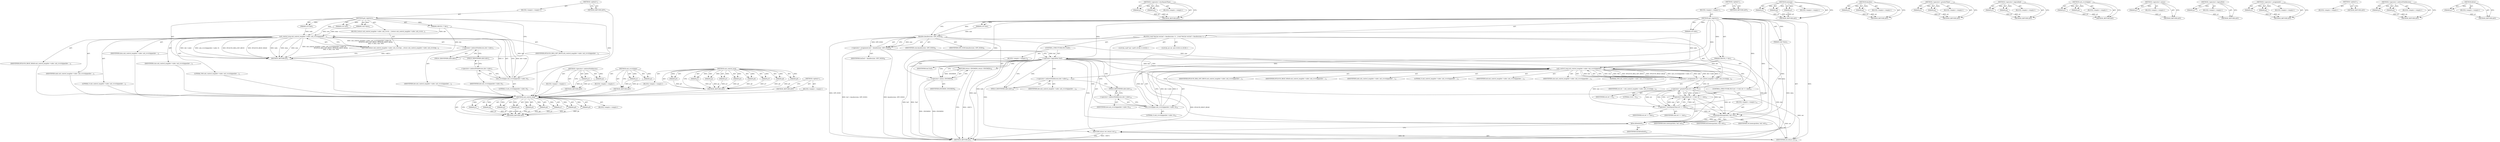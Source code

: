 digraph "kfree" {
vulnerable_6 [label=<(METHOD,&lt;global&gt;)<SUB>1</SUB>>];
vulnerable_7 [label=<(BLOCK,&lt;empty&gt;,&lt;empty&gt;)<SUB>1</SUB>>];
vulnerable_8 [label=<(METHOD,get_registers)<SUB>1</SUB>>];
vulnerable_9 [label=<(PARAM,rtl8150_t * dev)<SUB>1</SUB>>];
vulnerable_10 [label=<(PARAM,u16 indx)<SUB>1</SUB>>];
vulnerable_11 [label=<(PARAM,u16 size)<SUB>1</SUB>>];
vulnerable_12 [label=<(PARAM,void *data)<SUB>1</SUB>>];
vulnerable_13 [label=<(BLOCK,{
	return usb_control_msg(dev-&gt;udev, usb_rcvctr...,{
	return usb_control_msg(dev-&gt;udev, usb_rcvctr...)<SUB>2</SUB>>];
vulnerable_14 [label=<(RETURN,return usb_control_msg(dev-&gt;udev, usb_rcvctrlpi...,return usb_control_msg(dev-&gt;udev, usb_rcvctrlpi...)<SUB>3</SUB>>];
vulnerable_15 [label=<(usb_control_msg,usb_control_msg(dev-&gt;udev, usb_rcvctrlpipe(dev-...)<SUB>3</SUB>>];
vulnerable_16 [label=<(&lt;operator&gt;.indirectFieldAccess,dev-&gt;udev)<SUB>3</SUB>>];
vulnerable_17 [label=<(IDENTIFIER,dev,usb_control_msg(dev-&gt;udev, usb_rcvctrlpipe(dev-...)<SUB>3</SUB>>];
vulnerable_18 [label=<(FIELD_IDENTIFIER,udev,udev)<SUB>3</SUB>>];
vulnerable_19 [label=<(usb_rcvctrlpipe,usb_rcvctrlpipe(dev-&gt;udev, 0))<SUB>3</SUB>>];
vulnerable_20 [label=<(&lt;operator&gt;.indirectFieldAccess,dev-&gt;udev)<SUB>3</SUB>>];
vulnerable_21 [label=<(IDENTIFIER,dev,usb_rcvctrlpipe(dev-&gt;udev, 0))<SUB>3</SUB>>];
vulnerable_22 [label=<(FIELD_IDENTIFIER,udev,udev)<SUB>3</SUB>>];
vulnerable_23 [label=<(LITERAL,0,usb_rcvctrlpipe(dev-&gt;udev, 0))<SUB>3</SUB>>];
vulnerable_24 [label=<(IDENTIFIER,RTL8150_REQ_GET_REGS,usb_control_msg(dev-&gt;udev, usb_rcvctrlpipe(dev-...)<SUB>4</SUB>>];
vulnerable_25 [label=<(IDENTIFIER,RTL8150_REQT_READ,usb_control_msg(dev-&gt;udev, usb_rcvctrlpipe(dev-...)<SUB>4</SUB>>];
vulnerable_26 [label=<(IDENTIFIER,indx,usb_control_msg(dev-&gt;udev, usb_rcvctrlpipe(dev-...)<SUB>5</SUB>>];
vulnerable_27 [label=<(LITERAL,0,usb_control_msg(dev-&gt;udev, usb_rcvctrlpipe(dev-...)<SUB>5</SUB>>];
vulnerable_28 [label=<(IDENTIFIER,data,usb_control_msg(dev-&gt;udev, usb_rcvctrlpipe(dev-...)<SUB>5</SUB>>];
vulnerable_29 [label=<(IDENTIFIER,size,usb_control_msg(dev-&gt;udev, usb_rcvctrlpipe(dev-...)<SUB>5</SUB>>];
vulnerable_30 [label=<(LITERAL,500,usb_control_msg(dev-&gt;udev, usb_rcvctrlpipe(dev-...)<SUB>5</SUB>>];
vulnerable_31 [label=<(METHOD_RETURN,int)<SUB>1</SUB>>];
vulnerable_33 [label=<(METHOD_RETURN,ANY)<SUB>1</SUB>>];
vulnerable_66 [label=<(METHOD,&lt;operator&gt;.indirectFieldAccess)>];
vulnerable_67 [label=<(PARAM,p1)>];
vulnerable_68 [label=<(PARAM,p2)>];
vulnerable_69 [label=<(BLOCK,&lt;empty&gt;,&lt;empty&gt;)>];
vulnerable_70 [label=<(METHOD_RETURN,ANY)>];
vulnerable_71 [label=<(METHOD,usb_rcvctrlpipe)>];
vulnerable_72 [label=<(PARAM,p1)>];
vulnerable_73 [label=<(PARAM,p2)>];
vulnerable_74 [label=<(BLOCK,&lt;empty&gt;,&lt;empty&gt;)>];
vulnerable_75 [label=<(METHOD_RETURN,ANY)>];
vulnerable_54 [label=<(METHOD,usb_control_msg)>];
vulnerable_55 [label=<(PARAM,p1)>];
vulnerable_56 [label=<(PARAM,p2)>];
vulnerable_57 [label=<(PARAM,p3)>];
vulnerable_58 [label=<(PARAM,p4)>];
vulnerable_59 [label=<(PARAM,p5)>];
vulnerable_60 [label=<(PARAM,p6)>];
vulnerable_61 [label=<(PARAM,p7)>];
vulnerable_62 [label=<(PARAM,p8)>];
vulnerable_63 [label=<(PARAM,p9)>];
vulnerable_64 [label=<(BLOCK,&lt;empty&gt;,&lt;empty&gt;)>];
vulnerable_65 [label=<(METHOD_RETURN,ANY)>];
vulnerable_48 [label=<(METHOD,&lt;global&gt;)<SUB>1</SUB>>];
vulnerable_49 [label=<(BLOCK,&lt;empty&gt;,&lt;empty&gt;)>];
vulnerable_50 [label=<(METHOD_RETURN,ANY)>];
fixed_104 [label=<(METHOD,usb_control_msg)>];
fixed_105 [label=<(PARAM,p1)>];
fixed_106 [label=<(PARAM,p2)>];
fixed_107 [label=<(PARAM,p3)>];
fixed_108 [label=<(PARAM,p4)>];
fixed_109 [label=<(PARAM,p5)>];
fixed_110 [label=<(PARAM,p6)>];
fixed_111 [label=<(PARAM,p7)>];
fixed_112 [label=<(PARAM,p8)>];
fixed_113 [label=<(PARAM,p9)>];
fixed_114 [label=<(BLOCK,&lt;empty&gt;,&lt;empty&gt;)>];
fixed_115 [label=<(METHOD_RETURN,ANY)>];
fixed_136 [label=<(METHOD,&lt;operator&gt;.lessEqualsThan)>];
fixed_137 [label=<(PARAM,p1)>];
fixed_138 [label=<(PARAM,p2)>];
fixed_139 [label=<(BLOCK,&lt;empty&gt;,&lt;empty&gt;)>];
fixed_140 [label=<(METHOD_RETURN,ANY)>];
fixed_6 [label=<(METHOD,&lt;global&gt;)<SUB>1</SUB>>];
fixed_7 [label=<(BLOCK,&lt;empty&gt;,&lt;empty&gt;)<SUB>1</SUB>>];
fixed_8 [label=<(METHOD,get_registers)<SUB>1</SUB>>];
fixed_9 [label=<(PARAM,rtl8150_t * dev)<SUB>1</SUB>>];
fixed_10 [label=<(PARAM,u16 indx)<SUB>1</SUB>>];
fixed_11 [label=<(PARAM,u16 size)<SUB>1</SUB>>];
fixed_12 [label=<(PARAM,void *data)<SUB>1</SUB>>];
fixed_13 [label=<(BLOCK,{
	void *buf;
	int ret;

	buf = kmalloc(size, G...,{
	void *buf;
	int ret;

	buf = kmalloc(size, G...)<SUB>2</SUB>>];
fixed_14 [label="<(LOCAL,void* buf: void*)<SUB>3</SUB>>"];
fixed_15 [label="<(LOCAL,int ret: int)<SUB>4</SUB>>"];
fixed_16 [label=<(&lt;operator&gt;.assignment,buf = kmalloc(size, GFP_NOIO))<SUB>6</SUB>>];
fixed_17 [label=<(IDENTIFIER,buf,buf = kmalloc(size, GFP_NOIO))<SUB>6</SUB>>];
fixed_18 [label=<(kmalloc,kmalloc(size, GFP_NOIO))<SUB>6</SUB>>];
fixed_19 [label=<(IDENTIFIER,size,kmalloc(size, GFP_NOIO))<SUB>6</SUB>>];
fixed_20 [label=<(IDENTIFIER,GFP_NOIO,kmalloc(size, GFP_NOIO))<SUB>6</SUB>>];
fixed_21 [label=<(CONTROL_STRUCTURE,IF,if (!buf))<SUB>7</SUB>>];
fixed_22 [label=<(&lt;operator&gt;.logicalNot,!buf)<SUB>7</SUB>>];
fixed_23 [label=<(IDENTIFIER,buf,!buf)<SUB>7</SUB>>];
fixed_24 [label=<(BLOCK,&lt;empty&gt;,&lt;empty&gt;)<SUB>8</SUB>>];
fixed_25 [label=<(RETURN,return -ENOMEM;,return -ENOMEM;)<SUB>8</SUB>>];
fixed_26 [label=<(&lt;operator&gt;.minus,-ENOMEM)<SUB>8</SUB>>];
fixed_27 [label=<(IDENTIFIER,ENOMEM,-ENOMEM)<SUB>8</SUB>>];
fixed_28 [label=<(&lt;operator&gt;.assignment,ret = usb_control_msg(dev-&gt;udev, usb_rcvctrlpip...)<SUB>10</SUB>>];
fixed_29 [label=<(IDENTIFIER,ret,ret = usb_control_msg(dev-&gt;udev, usb_rcvctrlpip...)<SUB>10</SUB>>];
fixed_30 [label=<(usb_control_msg,usb_control_msg(dev-&gt;udev, usb_rcvctrlpipe(dev-...)<SUB>10</SUB>>];
fixed_31 [label=<(&lt;operator&gt;.indirectFieldAccess,dev-&gt;udev)<SUB>10</SUB>>];
fixed_32 [label=<(IDENTIFIER,dev,usb_control_msg(dev-&gt;udev, usb_rcvctrlpipe(dev-...)<SUB>10</SUB>>];
fixed_33 [label=<(FIELD_IDENTIFIER,udev,udev)<SUB>10</SUB>>];
fixed_34 [label=<(usb_rcvctrlpipe,usb_rcvctrlpipe(dev-&gt;udev, 0))<SUB>10</SUB>>];
fixed_35 [label=<(&lt;operator&gt;.indirectFieldAccess,dev-&gt;udev)<SUB>10</SUB>>];
fixed_36 [label=<(IDENTIFIER,dev,usb_rcvctrlpipe(dev-&gt;udev, 0))<SUB>10</SUB>>];
fixed_37 [label=<(FIELD_IDENTIFIER,udev,udev)<SUB>10</SUB>>];
fixed_38 [label=<(LITERAL,0,usb_rcvctrlpipe(dev-&gt;udev, 0))<SUB>10</SUB>>];
fixed_39 [label=<(IDENTIFIER,RTL8150_REQ_GET_REGS,usb_control_msg(dev-&gt;udev, usb_rcvctrlpipe(dev-...)<SUB>11</SUB>>];
fixed_40 [label=<(IDENTIFIER,RTL8150_REQT_READ,usb_control_msg(dev-&gt;udev, usb_rcvctrlpipe(dev-...)<SUB>11</SUB>>];
fixed_41 [label=<(IDENTIFIER,indx,usb_control_msg(dev-&gt;udev, usb_rcvctrlpipe(dev-...)<SUB>12</SUB>>];
fixed_42 [label=<(LITERAL,0,usb_control_msg(dev-&gt;udev, usb_rcvctrlpipe(dev-...)<SUB>12</SUB>>];
fixed_43 [label=<(IDENTIFIER,buf,usb_control_msg(dev-&gt;udev, usb_rcvctrlpipe(dev-...)<SUB>12</SUB>>];
fixed_44 [label=<(IDENTIFIER,size,usb_control_msg(dev-&gt;udev, usb_rcvctrlpipe(dev-...)<SUB>12</SUB>>];
fixed_45 [label=<(LITERAL,500,usb_control_msg(dev-&gt;udev, usb_rcvctrlpipe(dev-...)<SUB>12</SUB>>];
fixed_46 [label=<(CONTROL_STRUCTURE,IF,if (ret &gt; 0 &amp;&amp; ret &lt;= size))<SUB>13</SUB>>];
fixed_47 [label=<(&lt;operator&gt;.logicalAnd,ret &gt; 0 &amp;&amp; ret &lt;= size)<SUB>13</SUB>>];
fixed_48 [label=<(&lt;operator&gt;.greaterThan,ret &gt; 0)<SUB>13</SUB>>];
fixed_49 [label=<(IDENTIFIER,ret,ret &gt; 0)<SUB>13</SUB>>];
fixed_50 [label=<(LITERAL,0,ret &gt; 0)<SUB>13</SUB>>];
fixed_51 [label=<(&lt;operator&gt;.lessEqualsThan,ret &lt;= size)<SUB>13</SUB>>];
fixed_52 [label=<(IDENTIFIER,ret,ret &lt;= size)<SUB>13</SUB>>];
fixed_53 [label=<(IDENTIFIER,size,ret &lt;= size)<SUB>13</SUB>>];
fixed_54 [label=<(BLOCK,&lt;empty&gt;,&lt;empty&gt;)<SUB>14</SUB>>];
fixed_55 [label=<(memcpy,memcpy(data, buf, ret))<SUB>14</SUB>>];
fixed_56 [label=<(IDENTIFIER,data,memcpy(data, buf, ret))<SUB>14</SUB>>];
fixed_57 [label=<(IDENTIFIER,buf,memcpy(data, buf, ret))<SUB>14</SUB>>];
fixed_58 [label=<(IDENTIFIER,ret,memcpy(data, buf, ret))<SUB>14</SUB>>];
fixed_59 [label=<(kfree,kfree(buf))<SUB>15</SUB>>];
fixed_60 [label=<(IDENTIFIER,buf,kfree(buf))<SUB>15</SUB>>];
fixed_61 [label=<(RETURN,return ret;,return ret;)<SUB>16</SUB>>];
fixed_62 [label=<(IDENTIFIER,ret,return ret;)<SUB>16</SUB>>];
fixed_63 [label=<(METHOD_RETURN,int)<SUB>1</SUB>>];
fixed_65 [label=<(METHOD_RETURN,ANY)<SUB>1</SUB>>];
fixed_141 [label=<(METHOD,memcpy)>];
fixed_142 [label=<(PARAM,p1)>];
fixed_143 [label=<(PARAM,p2)>];
fixed_144 [label=<(PARAM,p3)>];
fixed_145 [label=<(BLOCK,&lt;empty&gt;,&lt;empty&gt;)>];
fixed_146 [label=<(METHOD_RETURN,ANY)>];
fixed_91 [label=<(METHOD,kmalloc)>];
fixed_92 [label=<(PARAM,p1)>];
fixed_93 [label=<(PARAM,p2)>];
fixed_94 [label=<(BLOCK,&lt;empty&gt;,&lt;empty&gt;)>];
fixed_95 [label=<(METHOD_RETURN,ANY)>];
fixed_131 [label=<(METHOD,&lt;operator&gt;.greaterThan)>];
fixed_132 [label=<(PARAM,p1)>];
fixed_133 [label=<(PARAM,p2)>];
fixed_134 [label=<(BLOCK,&lt;empty&gt;,&lt;empty&gt;)>];
fixed_135 [label=<(METHOD_RETURN,ANY)>];
fixed_126 [label=<(METHOD,&lt;operator&gt;.logicalAnd)>];
fixed_127 [label=<(PARAM,p1)>];
fixed_128 [label=<(PARAM,p2)>];
fixed_129 [label=<(BLOCK,&lt;empty&gt;,&lt;empty&gt;)>];
fixed_130 [label=<(METHOD_RETURN,ANY)>];
fixed_121 [label=<(METHOD,usb_rcvctrlpipe)>];
fixed_122 [label=<(PARAM,p1)>];
fixed_123 [label=<(PARAM,p2)>];
fixed_124 [label=<(BLOCK,&lt;empty&gt;,&lt;empty&gt;)>];
fixed_125 [label=<(METHOD_RETURN,ANY)>];
fixed_100 [label=<(METHOD,&lt;operator&gt;.minus)>];
fixed_101 [label=<(PARAM,p1)>];
fixed_102 [label=<(BLOCK,&lt;empty&gt;,&lt;empty&gt;)>];
fixed_103 [label=<(METHOD_RETURN,ANY)>];
fixed_96 [label=<(METHOD,&lt;operator&gt;.logicalNot)>];
fixed_97 [label=<(PARAM,p1)>];
fixed_98 [label=<(BLOCK,&lt;empty&gt;,&lt;empty&gt;)>];
fixed_99 [label=<(METHOD_RETURN,ANY)>];
fixed_86 [label=<(METHOD,&lt;operator&gt;.assignment)>];
fixed_87 [label=<(PARAM,p1)>];
fixed_88 [label=<(PARAM,p2)>];
fixed_89 [label=<(BLOCK,&lt;empty&gt;,&lt;empty&gt;)>];
fixed_90 [label=<(METHOD_RETURN,ANY)>];
fixed_80 [label=<(METHOD,&lt;global&gt;)<SUB>1</SUB>>];
fixed_81 [label=<(BLOCK,&lt;empty&gt;,&lt;empty&gt;)>];
fixed_82 [label=<(METHOD_RETURN,ANY)>];
fixed_116 [label=<(METHOD,&lt;operator&gt;.indirectFieldAccess)>];
fixed_117 [label=<(PARAM,p1)>];
fixed_118 [label=<(PARAM,p2)>];
fixed_119 [label=<(BLOCK,&lt;empty&gt;,&lt;empty&gt;)>];
fixed_120 [label=<(METHOD_RETURN,ANY)>];
fixed_147 [label=<(METHOD,kfree)>];
fixed_148 [label=<(PARAM,p1)>];
fixed_149 [label=<(BLOCK,&lt;empty&gt;,&lt;empty&gt;)>];
fixed_150 [label=<(METHOD_RETURN,ANY)>];
vulnerable_6 -> vulnerable_7  [key=0, label="AST: "];
vulnerable_6 -> vulnerable_33  [key=0, label="AST: "];
vulnerable_6 -> vulnerable_33  [key=1, label="CFG: "];
vulnerable_7 -> vulnerable_8  [key=0, label="AST: "];
vulnerable_8 -> vulnerable_9  [key=0, label="AST: "];
vulnerable_8 -> vulnerable_9  [key=1, label="DDG: "];
vulnerable_8 -> vulnerable_10  [key=0, label="AST: "];
vulnerable_8 -> vulnerable_10  [key=1, label="DDG: "];
vulnerable_8 -> vulnerable_11  [key=0, label="AST: "];
vulnerable_8 -> vulnerable_11  [key=1, label="DDG: "];
vulnerable_8 -> vulnerable_12  [key=0, label="AST: "];
vulnerable_8 -> vulnerable_12  [key=1, label="DDG: "];
vulnerable_8 -> vulnerable_13  [key=0, label="AST: "];
vulnerable_8 -> vulnerable_31  [key=0, label="AST: "];
vulnerable_8 -> vulnerable_18  [key=0, label="CFG: "];
vulnerable_8 -> vulnerable_15  [key=0, label="DDG: "];
vulnerable_8 -> vulnerable_19  [key=0, label="DDG: "];
vulnerable_9 -> vulnerable_31  [key=0, label="DDG: dev"];
vulnerable_9 -> vulnerable_15  [key=0, label="DDG: dev"];
vulnerable_9 -> vulnerable_19  [key=0, label="DDG: dev"];
vulnerable_10 -> vulnerable_15  [key=0, label="DDG: indx"];
vulnerable_11 -> vulnerable_15  [key=0, label="DDG: size"];
vulnerable_12 -> vulnerable_15  [key=0, label="DDG: data"];
vulnerable_13 -> vulnerable_14  [key=0, label="AST: "];
vulnerable_14 -> vulnerable_15  [key=0, label="AST: "];
vulnerable_14 -> vulnerable_31  [key=0, label="CFG: "];
vulnerable_14 -> vulnerable_31  [key=1, label="DDG: &lt;RET&gt;"];
vulnerable_15 -> vulnerable_16  [key=0, label="AST: "];
vulnerable_15 -> vulnerable_19  [key=0, label="AST: "];
vulnerable_15 -> vulnerable_24  [key=0, label="AST: "];
vulnerable_15 -> vulnerable_25  [key=0, label="AST: "];
vulnerable_15 -> vulnerable_26  [key=0, label="AST: "];
vulnerable_15 -> vulnerable_27  [key=0, label="AST: "];
vulnerable_15 -> vulnerable_28  [key=0, label="AST: "];
vulnerable_15 -> vulnerable_29  [key=0, label="AST: "];
vulnerable_15 -> vulnerable_30  [key=0, label="AST: "];
vulnerable_15 -> vulnerable_14  [key=0, label="CFG: "];
vulnerable_15 -> vulnerable_14  [key=1, label="DDG: usb_control_msg(dev-&gt;udev, usb_rcvctrlpipe(dev-&gt;udev, 0),
			       RTL8150_REQ_GET_REGS, RTL8150_REQT_READ,
			       indx, 0, data, size, 500)"];
vulnerable_15 -> vulnerable_31  [key=0, label="DDG: dev-&gt;udev"];
vulnerable_15 -> vulnerable_31  [key=1, label="DDG: usb_rcvctrlpipe(dev-&gt;udev, 0)"];
vulnerable_15 -> vulnerable_31  [key=2, label="DDG: RTL8150_REQ_GET_REGS"];
vulnerable_15 -> vulnerable_31  [key=3, label="DDG: RTL8150_REQT_READ"];
vulnerable_15 -> vulnerable_31  [key=4, label="DDG: indx"];
vulnerable_15 -> vulnerable_31  [key=5, label="DDG: data"];
vulnerable_15 -> vulnerable_31  [key=6, label="DDG: size"];
vulnerable_15 -> vulnerable_31  [key=7, label="DDG: usb_control_msg(dev-&gt;udev, usb_rcvctrlpipe(dev-&gt;udev, 0),
			       RTL8150_REQ_GET_REGS, RTL8150_REQT_READ,
			       indx, 0, data, size, 500)"];
vulnerable_16 -> vulnerable_17  [key=0, label="AST: "];
vulnerable_16 -> vulnerable_18  [key=0, label="AST: "];
vulnerable_16 -> vulnerable_22  [key=0, label="CFG: "];
vulnerable_17 -> fixed_104  [key=0];
vulnerable_18 -> vulnerable_16  [key=0, label="CFG: "];
vulnerable_19 -> vulnerable_20  [key=0, label="AST: "];
vulnerable_19 -> vulnerable_23  [key=0, label="AST: "];
vulnerable_19 -> vulnerable_15  [key=0, label="CFG: "];
vulnerable_19 -> vulnerable_15  [key=1, label="DDG: dev-&gt;udev"];
vulnerable_19 -> vulnerable_15  [key=2, label="DDG: 0"];
vulnerable_20 -> vulnerable_21  [key=0, label="AST: "];
vulnerable_20 -> vulnerable_22  [key=0, label="AST: "];
vulnerable_20 -> vulnerable_19  [key=0, label="CFG: "];
vulnerable_21 -> fixed_104  [key=0];
vulnerable_22 -> vulnerable_20  [key=0, label="CFG: "];
vulnerable_23 -> fixed_104  [key=0];
vulnerable_24 -> fixed_104  [key=0];
vulnerable_25 -> fixed_104  [key=0];
vulnerable_26 -> fixed_104  [key=0];
vulnerable_27 -> fixed_104  [key=0];
vulnerable_28 -> fixed_104  [key=0];
vulnerable_29 -> fixed_104  [key=0];
vulnerable_30 -> fixed_104  [key=0];
vulnerable_31 -> fixed_104  [key=0];
vulnerable_33 -> fixed_104  [key=0];
vulnerable_66 -> vulnerable_67  [key=0, label="AST: "];
vulnerable_66 -> vulnerable_67  [key=1, label="DDG: "];
vulnerable_66 -> vulnerable_69  [key=0, label="AST: "];
vulnerable_66 -> vulnerable_68  [key=0, label="AST: "];
vulnerable_66 -> vulnerable_68  [key=1, label="DDG: "];
vulnerable_66 -> vulnerable_70  [key=0, label="AST: "];
vulnerable_66 -> vulnerable_70  [key=1, label="CFG: "];
vulnerable_67 -> vulnerable_70  [key=0, label="DDG: p1"];
vulnerable_68 -> vulnerable_70  [key=0, label="DDG: p2"];
vulnerable_69 -> fixed_104  [key=0];
vulnerable_70 -> fixed_104  [key=0];
vulnerable_71 -> vulnerable_72  [key=0, label="AST: "];
vulnerable_71 -> vulnerable_72  [key=1, label="DDG: "];
vulnerable_71 -> vulnerable_74  [key=0, label="AST: "];
vulnerable_71 -> vulnerable_73  [key=0, label="AST: "];
vulnerable_71 -> vulnerable_73  [key=1, label="DDG: "];
vulnerable_71 -> vulnerable_75  [key=0, label="AST: "];
vulnerable_71 -> vulnerable_75  [key=1, label="CFG: "];
vulnerable_72 -> vulnerable_75  [key=0, label="DDG: p1"];
vulnerable_73 -> vulnerable_75  [key=0, label="DDG: p2"];
vulnerable_74 -> fixed_104  [key=0];
vulnerable_75 -> fixed_104  [key=0];
vulnerable_54 -> vulnerable_55  [key=0, label="AST: "];
vulnerable_54 -> vulnerable_55  [key=1, label="DDG: "];
vulnerable_54 -> vulnerable_64  [key=0, label="AST: "];
vulnerable_54 -> vulnerable_56  [key=0, label="AST: "];
vulnerable_54 -> vulnerable_56  [key=1, label="DDG: "];
vulnerable_54 -> vulnerable_65  [key=0, label="AST: "];
vulnerable_54 -> vulnerable_65  [key=1, label="CFG: "];
vulnerable_54 -> vulnerable_57  [key=0, label="AST: "];
vulnerable_54 -> vulnerable_57  [key=1, label="DDG: "];
vulnerable_54 -> vulnerable_58  [key=0, label="AST: "];
vulnerable_54 -> vulnerable_58  [key=1, label="DDG: "];
vulnerable_54 -> vulnerable_59  [key=0, label="AST: "];
vulnerable_54 -> vulnerable_59  [key=1, label="DDG: "];
vulnerable_54 -> vulnerable_60  [key=0, label="AST: "];
vulnerable_54 -> vulnerable_60  [key=1, label="DDG: "];
vulnerable_54 -> vulnerable_61  [key=0, label="AST: "];
vulnerable_54 -> vulnerable_61  [key=1, label="DDG: "];
vulnerable_54 -> vulnerable_62  [key=0, label="AST: "];
vulnerable_54 -> vulnerable_62  [key=1, label="DDG: "];
vulnerable_54 -> vulnerable_63  [key=0, label="AST: "];
vulnerable_54 -> vulnerable_63  [key=1, label="DDG: "];
vulnerable_55 -> vulnerable_65  [key=0, label="DDG: p1"];
vulnerable_56 -> vulnerable_65  [key=0, label="DDG: p2"];
vulnerable_57 -> vulnerable_65  [key=0, label="DDG: p3"];
vulnerable_58 -> vulnerable_65  [key=0, label="DDG: p4"];
vulnerable_59 -> vulnerable_65  [key=0, label="DDG: p5"];
vulnerable_60 -> vulnerable_65  [key=0, label="DDG: p6"];
vulnerable_61 -> vulnerable_65  [key=0, label="DDG: p7"];
vulnerable_62 -> vulnerable_65  [key=0, label="DDG: p8"];
vulnerable_63 -> vulnerable_65  [key=0, label="DDG: p9"];
vulnerable_64 -> fixed_104  [key=0];
vulnerable_65 -> fixed_104  [key=0];
vulnerable_48 -> vulnerable_49  [key=0, label="AST: "];
vulnerable_48 -> vulnerable_50  [key=0, label="AST: "];
vulnerable_48 -> vulnerable_50  [key=1, label="CFG: "];
vulnerable_49 -> fixed_104  [key=0];
vulnerable_50 -> fixed_104  [key=0];
fixed_104 -> fixed_105  [key=0, label="AST: "];
fixed_104 -> fixed_105  [key=1, label="DDG: "];
fixed_104 -> fixed_114  [key=0, label="AST: "];
fixed_104 -> fixed_106  [key=0, label="AST: "];
fixed_104 -> fixed_106  [key=1, label="DDG: "];
fixed_104 -> fixed_115  [key=0, label="AST: "];
fixed_104 -> fixed_115  [key=1, label="CFG: "];
fixed_104 -> fixed_107  [key=0, label="AST: "];
fixed_104 -> fixed_107  [key=1, label="DDG: "];
fixed_104 -> fixed_108  [key=0, label="AST: "];
fixed_104 -> fixed_108  [key=1, label="DDG: "];
fixed_104 -> fixed_109  [key=0, label="AST: "];
fixed_104 -> fixed_109  [key=1, label="DDG: "];
fixed_104 -> fixed_110  [key=0, label="AST: "];
fixed_104 -> fixed_110  [key=1, label="DDG: "];
fixed_104 -> fixed_111  [key=0, label="AST: "];
fixed_104 -> fixed_111  [key=1, label="DDG: "];
fixed_104 -> fixed_112  [key=0, label="AST: "];
fixed_104 -> fixed_112  [key=1, label="DDG: "];
fixed_104 -> fixed_113  [key=0, label="AST: "];
fixed_104 -> fixed_113  [key=1, label="DDG: "];
fixed_105 -> fixed_115  [key=0, label="DDG: p1"];
fixed_106 -> fixed_115  [key=0, label="DDG: p2"];
fixed_107 -> fixed_115  [key=0, label="DDG: p3"];
fixed_108 -> fixed_115  [key=0, label="DDG: p4"];
fixed_109 -> fixed_115  [key=0, label="DDG: p5"];
fixed_110 -> fixed_115  [key=0, label="DDG: p6"];
fixed_111 -> fixed_115  [key=0, label="DDG: p7"];
fixed_112 -> fixed_115  [key=0, label="DDG: p8"];
fixed_113 -> fixed_115  [key=0, label="DDG: p9"];
fixed_136 -> fixed_137  [key=0, label="AST: "];
fixed_136 -> fixed_137  [key=1, label="DDG: "];
fixed_136 -> fixed_139  [key=0, label="AST: "];
fixed_136 -> fixed_138  [key=0, label="AST: "];
fixed_136 -> fixed_138  [key=1, label="DDG: "];
fixed_136 -> fixed_140  [key=0, label="AST: "];
fixed_136 -> fixed_140  [key=1, label="CFG: "];
fixed_137 -> fixed_140  [key=0, label="DDG: p1"];
fixed_138 -> fixed_140  [key=0, label="DDG: p2"];
fixed_6 -> fixed_7  [key=0, label="AST: "];
fixed_6 -> fixed_65  [key=0, label="AST: "];
fixed_6 -> fixed_65  [key=1, label="CFG: "];
fixed_7 -> fixed_8  [key=0, label="AST: "];
fixed_8 -> fixed_9  [key=0, label="AST: "];
fixed_8 -> fixed_9  [key=1, label="DDG: "];
fixed_8 -> fixed_10  [key=0, label="AST: "];
fixed_8 -> fixed_10  [key=1, label="DDG: "];
fixed_8 -> fixed_11  [key=0, label="AST: "];
fixed_8 -> fixed_11  [key=1, label="DDG: "];
fixed_8 -> fixed_12  [key=0, label="AST: "];
fixed_8 -> fixed_12  [key=1, label="DDG: "];
fixed_8 -> fixed_13  [key=0, label="AST: "];
fixed_8 -> fixed_63  [key=0, label="AST: "];
fixed_8 -> fixed_18  [key=0, label="CFG: "];
fixed_8 -> fixed_18  [key=1, label="DDG: "];
fixed_8 -> fixed_59  [key=0, label="DDG: "];
fixed_8 -> fixed_62  [key=0, label="DDG: "];
fixed_8 -> fixed_22  [key=0, label="DDG: "];
fixed_8 -> fixed_30  [key=0, label="DDG: "];
fixed_8 -> fixed_34  [key=0, label="DDG: "];
fixed_8 -> fixed_48  [key=0, label="DDG: "];
fixed_8 -> fixed_51  [key=0, label="DDG: "];
fixed_8 -> fixed_55  [key=0, label="DDG: "];
fixed_8 -> fixed_26  [key=0, label="DDG: "];
fixed_9 -> fixed_63  [key=0, label="DDG: dev"];
fixed_9 -> fixed_30  [key=0, label="DDG: dev"];
fixed_9 -> fixed_34  [key=0, label="DDG: dev"];
fixed_10 -> fixed_63  [key=0, label="DDG: indx"];
fixed_10 -> fixed_30  [key=0, label="DDG: indx"];
fixed_11 -> fixed_18  [key=0, label="DDG: size"];
fixed_12 -> fixed_63  [key=0, label="DDG: data"];
fixed_12 -> fixed_55  [key=0, label="DDG: data"];
fixed_13 -> fixed_14  [key=0, label="AST: "];
fixed_13 -> fixed_15  [key=0, label="AST: "];
fixed_13 -> fixed_16  [key=0, label="AST: "];
fixed_13 -> fixed_21  [key=0, label="AST: "];
fixed_13 -> fixed_28  [key=0, label="AST: "];
fixed_13 -> fixed_46  [key=0, label="AST: "];
fixed_13 -> fixed_59  [key=0, label="AST: "];
fixed_13 -> fixed_61  [key=0, label="AST: "];
fixed_16 -> fixed_17  [key=0, label="AST: "];
fixed_16 -> fixed_18  [key=0, label="AST: "];
fixed_16 -> fixed_22  [key=0, label="CFG: "];
fixed_16 -> fixed_22  [key=1, label="DDG: buf"];
fixed_16 -> fixed_63  [key=0, label="DDG: kmalloc(size, GFP_NOIO)"];
fixed_16 -> fixed_63  [key=1, label="DDG: buf = kmalloc(size, GFP_NOIO)"];
fixed_18 -> fixed_19  [key=0, label="AST: "];
fixed_18 -> fixed_20  [key=0, label="AST: "];
fixed_18 -> fixed_16  [key=0, label="CFG: "];
fixed_18 -> fixed_16  [key=1, label="DDG: size"];
fixed_18 -> fixed_16  [key=2, label="DDG: GFP_NOIO"];
fixed_18 -> fixed_63  [key=0, label="DDG: size"];
fixed_18 -> fixed_63  [key=1, label="DDG: GFP_NOIO"];
fixed_18 -> fixed_30  [key=0, label="DDG: size"];
fixed_21 -> fixed_22  [key=0, label="AST: "];
fixed_21 -> fixed_24  [key=0, label="AST: "];
fixed_22 -> fixed_23  [key=0, label="AST: "];
fixed_22 -> fixed_26  [key=0, label="CFG: "];
fixed_22 -> fixed_26  [key=1, label="CDG: "];
fixed_22 -> fixed_33  [key=0, label="CFG: "];
fixed_22 -> fixed_33  [key=1, label="CDG: "];
fixed_22 -> fixed_63  [key=0, label="DDG: buf"];
fixed_22 -> fixed_63  [key=1, label="DDG: !buf"];
fixed_22 -> fixed_30  [key=0, label="DDG: buf"];
fixed_22 -> fixed_30  [key=1, label="CDG: "];
fixed_22 -> fixed_47  [key=0, label="CDG: "];
fixed_22 -> fixed_34  [key=0, label="CDG: "];
fixed_22 -> fixed_48  [key=0, label="CDG: "];
fixed_22 -> fixed_61  [key=0, label="CDG: "];
fixed_22 -> fixed_28  [key=0, label="CDG: "];
fixed_22 -> fixed_37  [key=0, label="CDG: "];
fixed_22 -> fixed_25  [key=0, label="CDG: "];
fixed_22 -> fixed_59  [key=0, label="CDG: "];
fixed_22 -> fixed_35  [key=0, label="CDG: "];
fixed_22 -> fixed_31  [key=0, label="CDG: "];
fixed_24 -> fixed_25  [key=0, label="AST: "];
fixed_25 -> fixed_26  [key=0, label="AST: "];
fixed_25 -> fixed_63  [key=0, label="CFG: "];
fixed_25 -> fixed_63  [key=1, label="DDG: &lt;RET&gt;"];
fixed_26 -> fixed_27  [key=0, label="AST: "];
fixed_26 -> fixed_25  [key=0, label="CFG: "];
fixed_26 -> fixed_25  [key=1, label="DDG: -ENOMEM"];
fixed_26 -> fixed_63  [key=0, label="DDG: ENOMEM"];
fixed_26 -> fixed_63  [key=1, label="DDG: -ENOMEM"];
fixed_28 -> fixed_29  [key=0, label="AST: "];
fixed_28 -> fixed_30  [key=0, label="AST: "];
fixed_28 -> fixed_48  [key=0, label="CFG: "];
fixed_28 -> fixed_48  [key=1, label="DDG: ret"];
fixed_30 -> fixed_31  [key=0, label="AST: "];
fixed_30 -> fixed_34  [key=0, label="AST: "];
fixed_30 -> fixed_39  [key=0, label="AST: "];
fixed_30 -> fixed_40  [key=0, label="AST: "];
fixed_30 -> fixed_41  [key=0, label="AST: "];
fixed_30 -> fixed_42  [key=0, label="AST: "];
fixed_30 -> fixed_43  [key=0, label="AST: "];
fixed_30 -> fixed_44  [key=0, label="AST: "];
fixed_30 -> fixed_45  [key=0, label="AST: "];
fixed_30 -> fixed_28  [key=0, label="CFG: "];
fixed_30 -> fixed_28  [key=1, label="DDG: size"];
fixed_30 -> fixed_28  [key=2, label="DDG: 500"];
fixed_30 -> fixed_28  [key=3, label="DDG: RTL8150_REQ_GET_REGS"];
fixed_30 -> fixed_28  [key=4, label="DDG: RTL8150_REQT_READ"];
fixed_30 -> fixed_28  [key=5, label="DDG: usb_rcvctrlpipe(dev-&gt;udev, 0)"];
fixed_30 -> fixed_28  [key=6, label="DDG: indx"];
fixed_30 -> fixed_28  [key=7, label="DDG: dev-&gt;udev"];
fixed_30 -> fixed_28  [key=8, label="DDG: 0"];
fixed_30 -> fixed_28  [key=9, label="DDG: buf"];
fixed_30 -> fixed_63  [key=0, label="DDG: RTL8150_REQT_READ"];
fixed_30 -> fixed_59  [key=0, label="DDG: buf"];
fixed_30 -> fixed_51  [key=0, label="DDG: size"];
fixed_30 -> fixed_55  [key=0, label="DDG: buf"];
fixed_31 -> fixed_32  [key=0, label="AST: "];
fixed_31 -> fixed_33  [key=0, label="AST: "];
fixed_31 -> fixed_37  [key=0, label="CFG: "];
fixed_33 -> fixed_31  [key=0, label="CFG: "];
fixed_34 -> fixed_35  [key=0, label="AST: "];
fixed_34 -> fixed_38  [key=0, label="AST: "];
fixed_34 -> fixed_30  [key=0, label="CFG: "];
fixed_34 -> fixed_30  [key=1, label="DDG: dev-&gt;udev"];
fixed_34 -> fixed_30  [key=2, label="DDG: 0"];
fixed_35 -> fixed_36  [key=0, label="AST: "];
fixed_35 -> fixed_37  [key=0, label="AST: "];
fixed_35 -> fixed_34  [key=0, label="CFG: "];
fixed_37 -> fixed_35  [key=0, label="CFG: "];
fixed_46 -> fixed_47  [key=0, label="AST: "];
fixed_46 -> fixed_54  [key=0, label="AST: "];
fixed_47 -> fixed_48  [key=0, label="AST: "];
fixed_47 -> fixed_51  [key=0, label="AST: "];
fixed_47 -> fixed_55  [key=0, label="CFG: "];
fixed_47 -> fixed_55  [key=1, label="CDG: "];
fixed_47 -> fixed_59  [key=0, label="CFG: "];
fixed_48 -> fixed_49  [key=0, label="AST: "];
fixed_48 -> fixed_50  [key=0, label="AST: "];
fixed_48 -> fixed_47  [key=0, label="CFG: "];
fixed_48 -> fixed_47  [key=1, label="DDG: ret"];
fixed_48 -> fixed_47  [key=2, label="DDG: 0"];
fixed_48 -> fixed_51  [key=0, label="CFG: "];
fixed_48 -> fixed_51  [key=1, label="DDG: ret"];
fixed_48 -> fixed_51  [key=2, label="CDG: "];
fixed_48 -> fixed_62  [key=0, label="DDG: ret"];
fixed_48 -> fixed_55  [key=0, label="DDG: ret"];
fixed_51 -> fixed_52  [key=0, label="AST: "];
fixed_51 -> fixed_53  [key=0, label="AST: "];
fixed_51 -> fixed_47  [key=0, label="CFG: "];
fixed_51 -> fixed_47  [key=1, label="DDG: ret"];
fixed_51 -> fixed_47  [key=2, label="DDG: size"];
fixed_51 -> fixed_62  [key=0, label="DDG: ret"];
fixed_51 -> fixed_55  [key=0, label="DDG: ret"];
fixed_54 -> fixed_55  [key=0, label="AST: "];
fixed_55 -> fixed_56  [key=0, label="AST: "];
fixed_55 -> fixed_57  [key=0, label="AST: "];
fixed_55 -> fixed_58  [key=0, label="AST: "];
fixed_55 -> fixed_59  [key=0, label="CFG: "];
fixed_55 -> fixed_59  [key=1, label="DDG: buf"];
fixed_55 -> fixed_62  [key=0, label="DDG: ret"];
fixed_59 -> fixed_60  [key=0, label="AST: "];
fixed_59 -> fixed_61  [key=0, label="CFG: "];
fixed_61 -> fixed_62  [key=0, label="AST: "];
fixed_61 -> fixed_63  [key=0, label="CFG: "];
fixed_61 -> fixed_63  [key=1, label="DDG: &lt;RET&gt;"];
fixed_62 -> fixed_61  [key=0, label="DDG: ret"];
fixed_141 -> fixed_142  [key=0, label="AST: "];
fixed_141 -> fixed_142  [key=1, label="DDG: "];
fixed_141 -> fixed_145  [key=0, label="AST: "];
fixed_141 -> fixed_143  [key=0, label="AST: "];
fixed_141 -> fixed_143  [key=1, label="DDG: "];
fixed_141 -> fixed_146  [key=0, label="AST: "];
fixed_141 -> fixed_146  [key=1, label="CFG: "];
fixed_141 -> fixed_144  [key=0, label="AST: "];
fixed_141 -> fixed_144  [key=1, label="DDG: "];
fixed_142 -> fixed_146  [key=0, label="DDG: p1"];
fixed_143 -> fixed_146  [key=0, label="DDG: p2"];
fixed_144 -> fixed_146  [key=0, label="DDG: p3"];
fixed_91 -> fixed_92  [key=0, label="AST: "];
fixed_91 -> fixed_92  [key=1, label="DDG: "];
fixed_91 -> fixed_94  [key=0, label="AST: "];
fixed_91 -> fixed_93  [key=0, label="AST: "];
fixed_91 -> fixed_93  [key=1, label="DDG: "];
fixed_91 -> fixed_95  [key=0, label="AST: "];
fixed_91 -> fixed_95  [key=1, label="CFG: "];
fixed_92 -> fixed_95  [key=0, label="DDG: p1"];
fixed_93 -> fixed_95  [key=0, label="DDG: p2"];
fixed_131 -> fixed_132  [key=0, label="AST: "];
fixed_131 -> fixed_132  [key=1, label="DDG: "];
fixed_131 -> fixed_134  [key=0, label="AST: "];
fixed_131 -> fixed_133  [key=0, label="AST: "];
fixed_131 -> fixed_133  [key=1, label="DDG: "];
fixed_131 -> fixed_135  [key=0, label="AST: "];
fixed_131 -> fixed_135  [key=1, label="CFG: "];
fixed_132 -> fixed_135  [key=0, label="DDG: p1"];
fixed_133 -> fixed_135  [key=0, label="DDG: p2"];
fixed_126 -> fixed_127  [key=0, label="AST: "];
fixed_126 -> fixed_127  [key=1, label="DDG: "];
fixed_126 -> fixed_129  [key=0, label="AST: "];
fixed_126 -> fixed_128  [key=0, label="AST: "];
fixed_126 -> fixed_128  [key=1, label="DDG: "];
fixed_126 -> fixed_130  [key=0, label="AST: "];
fixed_126 -> fixed_130  [key=1, label="CFG: "];
fixed_127 -> fixed_130  [key=0, label="DDG: p1"];
fixed_128 -> fixed_130  [key=0, label="DDG: p2"];
fixed_121 -> fixed_122  [key=0, label="AST: "];
fixed_121 -> fixed_122  [key=1, label="DDG: "];
fixed_121 -> fixed_124  [key=0, label="AST: "];
fixed_121 -> fixed_123  [key=0, label="AST: "];
fixed_121 -> fixed_123  [key=1, label="DDG: "];
fixed_121 -> fixed_125  [key=0, label="AST: "];
fixed_121 -> fixed_125  [key=1, label="CFG: "];
fixed_122 -> fixed_125  [key=0, label="DDG: p1"];
fixed_123 -> fixed_125  [key=0, label="DDG: p2"];
fixed_100 -> fixed_101  [key=0, label="AST: "];
fixed_100 -> fixed_101  [key=1, label="DDG: "];
fixed_100 -> fixed_102  [key=0, label="AST: "];
fixed_100 -> fixed_103  [key=0, label="AST: "];
fixed_100 -> fixed_103  [key=1, label="CFG: "];
fixed_101 -> fixed_103  [key=0, label="DDG: p1"];
fixed_96 -> fixed_97  [key=0, label="AST: "];
fixed_96 -> fixed_97  [key=1, label="DDG: "];
fixed_96 -> fixed_98  [key=0, label="AST: "];
fixed_96 -> fixed_99  [key=0, label="AST: "];
fixed_96 -> fixed_99  [key=1, label="CFG: "];
fixed_97 -> fixed_99  [key=0, label="DDG: p1"];
fixed_86 -> fixed_87  [key=0, label="AST: "];
fixed_86 -> fixed_87  [key=1, label="DDG: "];
fixed_86 -> fixed_89  [key=0, label="AST: "];
fixed_86 -> fixed_88  [key=0, label="AST: "];
fixed_86 -> fixed_88  [key=1, label="DDG: "];
fixed_86 -> fixed_90  [key=0, label="AST: "];
fixed_86 -> fixed_90  [key=1, label="CFG: "];
fixed_87 -> fixed_90  [key=0, label="DDG: p1"];
fixed_88 -> fixed_90  [key=0, label="DDG: p2"];
fixed_80 -> fixed_81  [key=0, label="AST: "];
fixed_80 -> fixed_82  [key=0, label="AST: "];
fixed_80 -> fixed_82  [key=1, label="CFG: "];
fixed_116 -> fixed_117  [key=0, label="AST: "];
fixed_116 -> fixed_117  [key=1, label="DDG: "];
fixed_116 -> fixed_119  [key=0, label="AST: "];
fixed_116 -> fixed_118  [key=0, label="AST: "];
fixed_116 -> fixed_118  [key=1, label="DDG: "];
fixed_116 -> fixed_120  [key=0, label="AST: "];
fixed_116 -> fixed_120  [key=1, label="CFG: "];
fixed_117 -> fixed_120  [key=0, label="DDG: p1"];
fixed_118 -> fixed_120  [key=0, label="DDG: p2"];
fixed_147 -> fixed_148  [key=0, label="AST: "];
fixed_147 -> fixed_148  [key=1, label="DDG: "];
fixed_147 -> fixed_149  [key=0, label="AST: "];
fixed_147 -> fixed_150  [key=0, label="AST: "];
fixed_147 -> fixed_150  [key=1, label="CFG: "];
fixed_148 -> fixed_150  [key=0, label="DDG: p1"];
}
